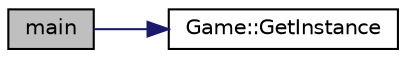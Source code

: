 digraph "main"
{
  edge [fontname="Helvetica",fontsize="10",labelfontname="Helvetica",labelfontsize="10"];
  node [fontname="Helvetica",fontsize="10",shape=record];
  rankdir="LR";
  Node1 [label="main",height=0.2,width=0.4,color="black", fillcolor="grey75", style="filled" fontcolor="black"];
  Node1 -> Node2 [color="midnightblue",fontsize="10",style="solid",fontname="Helvetica"];
  Node2 [label="Game::GetInstance",height=0.2,width=0.4,color="black", fillcolor="white", style="filled",URL="$class_game.html#a5ac6d4acd03c40f944247d78a84ad076",tooltip="returns an instance of game "];
}
